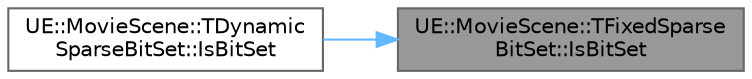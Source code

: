 digraph "UE::MovieScene::TFixedSparseBitSet::IsBitSet"
{
 // INTERACTIVE_SVG=YES
 // LATEX_PDF_SIZE
  bgcolor="transparent";
  edge [fontname=Helvetica,fontsize=10,labelfontname=Helvetica,labelfontsize=10];
  node [fontname=Helvetica,fontsize=10,shape=box,height=0.2,width=0.4];
  rankdir="RL";
  Node1 [id="Node000001",label="UE::MovieScene::TFixedSparse\lBitSet::IsBitSet",height=0.2,width=0.4,color="gray40", fillcolor="grey60", style="filled", fontcolor="black",tooltip="Check whether the specified bit index is set."];
  Node1 -> Node2 [id="edge1_Node000001_Node000002",dir="back",color="steelblue1",style="solid",tooltip=" "];
  Node2 [id="Node000002",label="UE::MovieScene::TDynamic\lSparseBitSet::IsBitSet",height=0.2,width=0.4,color="grey40", fillcolor="white", style="filled",URL="$d6/df0/structUE_1_1MovieScene_1_1TDynamicSparseBitSet.html#a486e976c5d07a5305c633d389c143959",tooltip="Check whether the specified bit index is set."];
}
